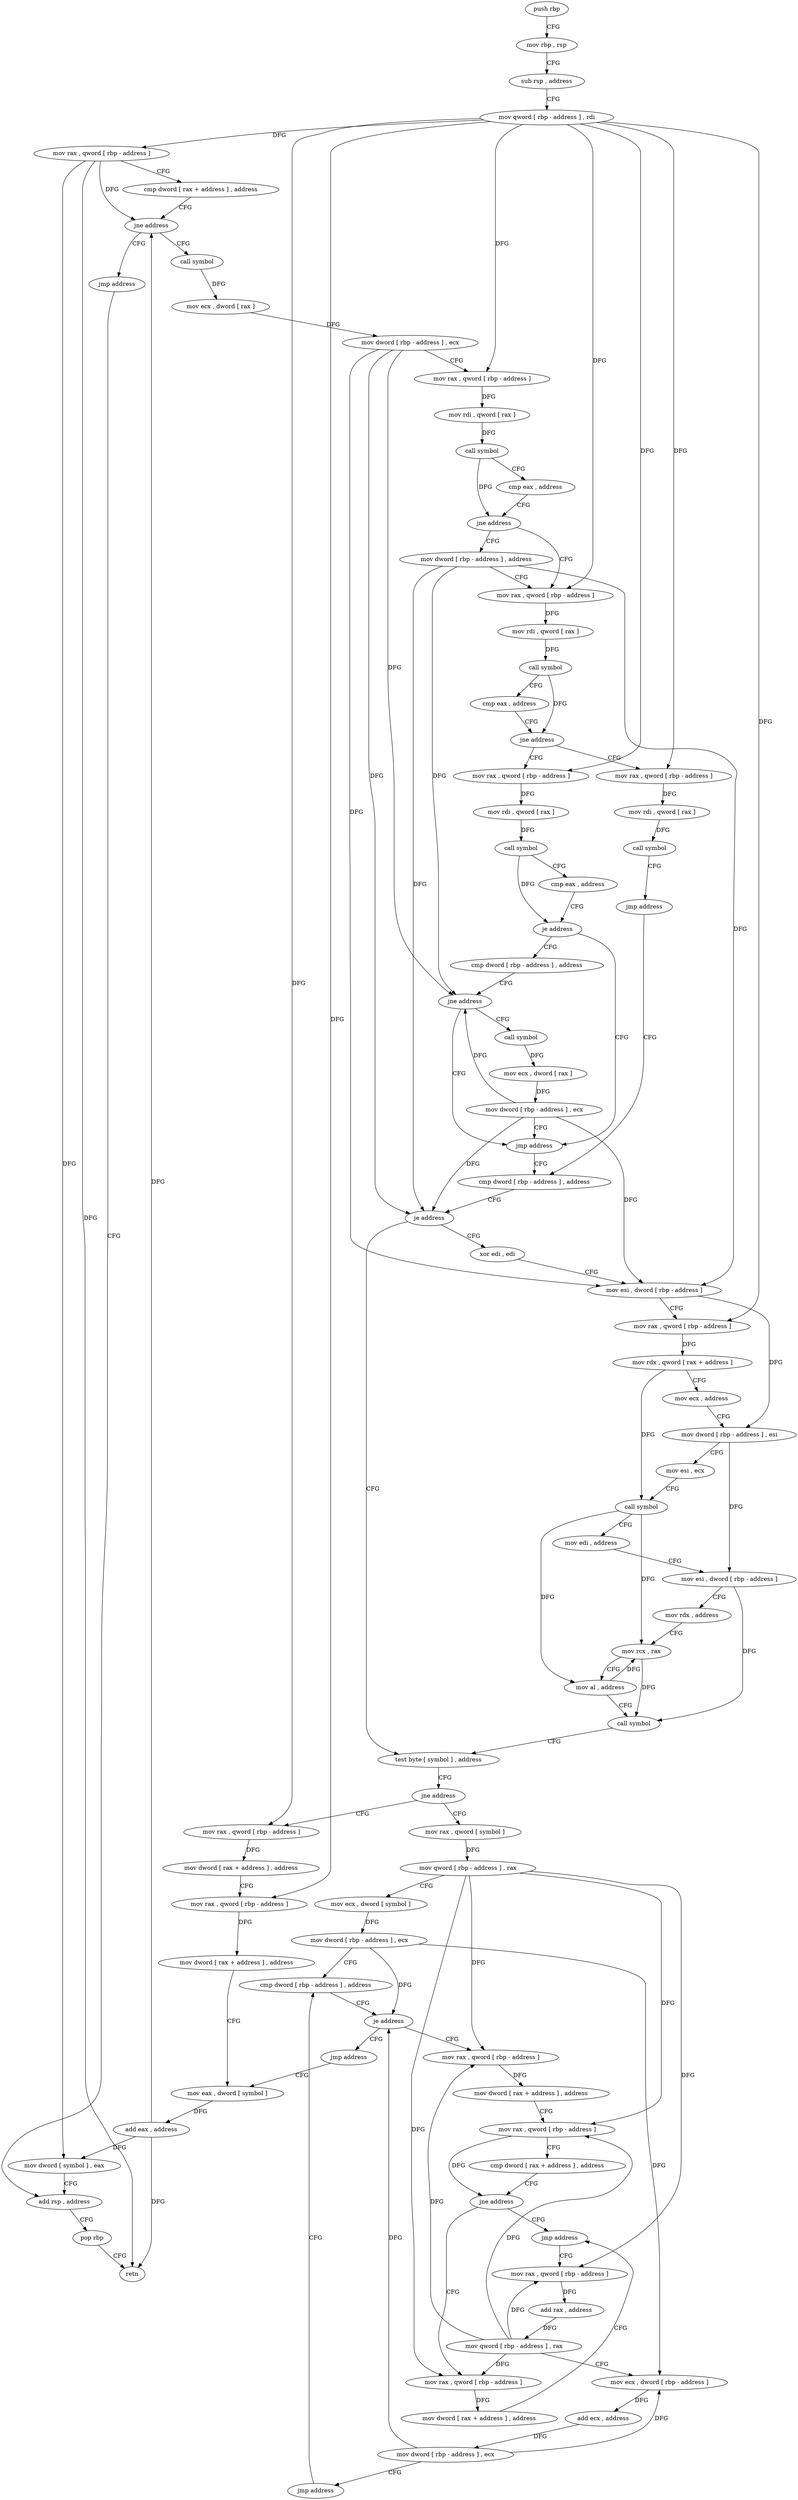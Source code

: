 digraph "func" {
"4233344" [label = "push rbp" ]
"4233345" [label = "mov rbp , rsp" ]
"4233348" [label = "sub rsp , address" ]
"4233352" [label = "mov qword [ rbp - address ] , rdi" ]
"4233356" [label = "mov rax , qword [ rbp - address ]" ]
"4233360" [label = "cmp dword [ rax + address ] , address" ]
"4233364" [label = "jne address" ]
"4233375" [label = "call symbol" ]
"4233370" [label = "jmp address" ]
"4233380" [label = "mov ecx , dword [ rax ]" ]
"4233382" [label = "mov dword [ rbp - address ] , ecx" ]
"4233385" [label = "mov rax , qword [ rbp - address ]" ]
"4233389" [label = "mov rdi , qword [ rax ]" ]
"4233392" [label = "call symbol" ]
"4233397" [label = "cmp eax , address" ]
"4233400" [label = "jne address" ]
"4233413" [label = "mov rax , qword [ rbp - address ]" ]
"4233406" [label = "mov dword [ rbp - address ] , address" ]
"4233722" [label = "add rsp , address" ]
"4233417" [label = "mov rdi , qword [ rax ]" ]
"4233420" [label = "call symbol" ]
"4233425" [label = "cmp eax , address" ]
"4233428" [label = "jne address" ]
"4233451" [label = "mov rax , qword [ rbp - address ]" ]
"4233434" [label = "mov rax , qword [ rbp - address ]" ]
"4233726" [label = "pop rbp" ]
"4233727" [label = "retn" ]
"4233455" [label = "mov rdi , qword [ rax ]" ]
"4233458" [label = "call symbol" ]
"4233463" [label = "cmp eax , address" ]
"4233466" [label = "je address" ]
"4233492" [label = "jmp address" ]
"4233472" [label = "cmp dword [ rbp - address ] , address" ]
"4233438" [label = "mov rdi , qword [ rax ]" ]
"4233441" [label = "call symbol" ]
"4233446" [label = "jmp address" ]
"4233497" [label = "cmp dword [ rbp - address ] , address" ]
"4233476" [label = "jne address" ]
"4233482" [label = "call symbol" ]
"4233501" [label = "je address" ]
"4233563" [label = "test byte [ symbol ] , address" ]
"4233507" [label = "xor edi , edi" ]
"4233487" [label = "mov ecx , dword [ rax ]" ]
"4233489" [label = "mov dword [ rbp - address ] , ecx" ]
"4233571" [label = "jne address" ]
"4233683" [label = "mov rax , qword [ rbp - address ]" ]
"4233577" [label = "mov rax , qword [ symbol ]" ]
"4233509" [label = "mov esi , dword [ rbp - address ]" ]
"4233512" [label = "mov rax , qword [ rbp - address ]" ]
"4233516" [label = "mov rdx , qword [ rax + address ]" ]
"4233520" [label = "mov ecx , address" ]
"4233525" [label = "mov dword [ rbp - address ] , esi" ]
"4233528" [label = "mov esi , ecx" ]
"4233530" [label = "call symbol" ]
"4233535" [label = "mov edi , address" ]
"4233540" [label = "mov esi , dword [ rbp - address ]" ]
"4233543" [label = "mov rdx , address" ]
"4233553" [label = "mov rcx , rax" ]
"4233556" [label = "mov al , address" ]
"4233558" [label = "call symbol" ]
"4233687" [label = "mov dword [ rax + address ] , address" ]
"4233694" [label = "mov rax , qword [ rbp - address ]" ]
"4233698" [label = "mov dword [ rax + address ] , address" ]
"4233705" [label = "mov eax , dword [ symbol ]" ]
"4233585" [label = "mov qword [ rbp - address ] , rax" ]
"4233589" [label = "mov ecx , dword [ symbol ]" ]
"4233596" [label = "mov dword [ rbp - address ] , ecx" ]
"4233599" [label = "cmp dword [ rbp - address ] , address" ]
"4233678" [label = "jmp address" ]
"4233609" [label = "mov rax , qword [ rbp - address ]" ]
"4233613" [label = "mov dword [ rax + address ] , address" ]
"4233620" [label = "mov rax , qword [ rbp - address ]" ]
"4233624" [label = "cmp dword [ rax + address ] , address" ]
"4233628" [label = "jne address" ]
"4233645" [label = "jmp address" ]
"4233634" [label = "mov rax , qword [ rbp - address ]" ]
"4233712" [label = "add eax , address" ]
"4233715" [label = "mov dword [ symbol ] , eax" ]
"4233650" [label = "mov rax , qword [ rbp - address ]" ]
"4233638" [label = "mov dword [ rax + address ] , address" ]
"4233654" [label = "add rax , address" ]
"4233660" [label = "mov qword [ rbp - address ] , rax" ]
"4233664" [label = "mov ecx , dword [ rbp - address ]" ]
"4233667" [label = "add ecx , address" ]
"4233670" [label = "mov dword [ rbp - address ] , ecx" ]
"4233673" [label = "jmp address" ]
"4233603" [label = "je address" ]
"4233344" -> "4233345" [ label = "CFG" ]
"4233345" -> "4233348" [ label = "CFG" ]
"4233348" -> "4233352" [ label = "CFG" ]
"4233352" -> "4233356" [ label = "DFG" ]
"4233352" -> "4233385" [ label = "DFG" ]
"4233352" -> "4233413" [ label = "DFG" ]
"4233352" -> "4233451" [ label = "DFG" ]
"4233352" -> "4233434" [ label = "DFG" ]
"4233352" -> "4233512" [ label = "DFG" ]
"4233352" -> "4233683" [ label = "DFG" ]
"4233352" -> "4233694" [ label = "DFG" ]
"4233356" -> "4233360" [ label = "CFG" ]
"4233356" -> "4233364" [ label = "DFG" ]
"4233356" -> "4233727" [ label = "DFG" ]
"4233356" -> "4233715" [ label = "DFG" ]
"4233360" -> "4233364" [ label = "CFG" ]
"4233364" -> "4233375" [ label = "CFG" ]
"4233364" -> "4233370" [ label = "CFG" ]
"4233375" -> "4233380" [ label = "DFG" ]
"4233370" -> "4233722" [ label = "CFG" ]
"4233380" -> "4233382" [ label = "DFG" ]
"4233382" -> "4233385" [ label = "CFG" ]
"4233382" -> "4233476" [ label = "DFG" ]
"4233382" -> "4233501" [ label = "DFG" ]
"4233382" -> "4233509" [ label = "DFG" ]
"4233385" -> "4233389" [ label = "DFG" ]
"4233389" -> "4233392" [ label = "DFG" ]
"4233392" -> "4233397" [ label = "CFG" ]
"4233392" -> "4233400" [ label = "DFG" ]
"4233397" -> "4233400" [ label = "CFG" ]
"4233400" -> "4233413" [ label = "CFG" ]
"4233400" -> "4233406" [ label = "CFG" ]
"4233413" -> "4233417" [ label = "DFG" ]
"4233406" -> "4233413" [ label = "CFG" ]
"4233406" -> "4233476" [ label = "DFG" ]
"4233406" -> "4233501" [ label = "DFG" ]
"4233406" -> "4233509" [ label = "DFG" ]
"4233722" -> "4233726" [ label = "CFG" ]
"4233417" -> "4233420" [ label = "DFG" ]
"4233420" -> "4233425" [ label = "CFG" ]
"4233420" -> "4233428" [ label = "DFG" ]
"4233425" -> "4233428" [ label = "CFG" ]
"4233428" -> "4233451" [ label = "CFG" ]
"4233428" -> "4233434" [ label = "CFG" ]
"4233451" -> "4233455" [ label = "DFG" ]
"4233434" -> "4233438" [ label = "DFG" ]
"4233726" -> "4233727" [ label = "CFG" ]
"4233455" -> "4233458" [ label = "DFG" ]
"4233458" -> "4233463" [ label = "CFG" ]
"4233458" -> "4233466" [ label = "DFG" ]
"4233463" -> "4233466" [ label = "CFG" ]
"4233466" -> "4233492" [ label = "CFG" ]
"4233466" -> "4233472" [ label = "CFG" ]
"4233492" -> "4233497" [ label = "CFG" ]
"4233472" -> "4233476" [ label = "CFG" ]
"4233438" -> "4233441" [ label = "DFG" ]
"4233441" -> "4233446" [ label = "CFG" ]
"4233446" -> "4233497" [ label = "CFG" ]
"4233497" -> "4233501" [ label = "CFG" ]
"4233476" -> "4233492" [ label = "CFG" ]
"4233476" -> "4233482" [ label = "CFG" ]
"4233482" -> "4233487" [ label = "DFG" ]
"4233501" -> "4233563" [ label = "CFG" ]
"4233501" -> "4233507" [ label = "CFG" ]
"4233563" -> "4233571" [ label = "CFG" ]
"4233507" -> "4233509" [ label = "CFG" ]
"4233487" -> "4233489" [ label = "DFG" ]
"4233489" -> "4233492" [ label = "CFG" ]
"4233489" -> "4233476" [ label = "DFG" ]
"4233489" -> "4233501" [ label = "DFG" ]
"4233489" -> "4233509" [ label = "DFG" ]
"4233571" -> "4233683" [ label = "CFG" ]
"4233571" -> "4233577" [ label = "CFG" ]
"4233683" -> "4233687" [ label = "DFG" ]
"4233577" -> "4233585" [ label = "DFG" ]
"4233509" -> "4233512" [ label = "CFG" ]
"4233509" -> "4233525" [ label = "DFG" ]
"4233512" -> "4233516" [ label = "DFG" ]
"4233516" -> "4233520" [ label = "CFG" ]
"4233516" -> "4233530" [ label = "DFG" ]
"4233520" -> "4233525" [ label = "CFG" ]
"4233525" -> "4233528" [ label = "CFG" ]
"4233525" -> "4233540" [ label = "DFG" ]
"4233528" -> "4233530" [ label = "CFG" ]
"4233530" -> "4233535" [ label = "CFG" ]
"4233530" -> "4233553" [ label = "DFG" ]
"4233530" -> "4233556" [ label = "DFG" ]
"4233535" -> "4233540" [ label = "CFG" ]
"4233540" -> "4233543" [ label = "CFG" ]
"4233540" -> "4233558" [ label = "DFG" ]
"4233543" -> "4233553" [ label = "CFG" ]
"4233553" -> "4233556" [ label = "CFG" ]
"4233553" -> "4233558" [ label = "DFG" ]
"4233556" -> "4233558" [ label = "CFG" ]
"4233556" -> "4233553" [ label = "DFG" ]
"4233558" -> "4233563" [ label = "CFG" ]
"4233687" -> "4233694" [ label = "CFG" ]
"4233694" -> "4233698" [ label = "DFG" ]
"4233698" -> "4233705" [ label = "CFG" ]
"4233705" -> "4233712" [ label = "DFG" ]
"4233585" -> "4233589" [ label = "CFG" ]
"4233585" -> "4233609" [ label = "DFG" ]
"4233585" -> "4233620" [ label = "DFG" ]
"4233585" -> "4233634" [ label = "DFG" ]
"4233585" -> "4233650" [ label = "DFG" ]
"4233589" -> "4233596" [ label = "DFG" ]
"4233596" -> "4233599" [ label = "CFG" ]
"4233596" -> "4233603" [ label = "DFG" ]
"4233596" -> "4233664" [ label = "DFG" ]
"4233599" -> "4233603" [ label = "CFG" ]
"4233678" -> "4233705" [ label = "CFG" ]
"4233609" -> "4233613" [ label = "DFG" ]
"4233613" -> "4233620" [ label = "CFG" ]
"4233620" -> "4233624" [ label = "CFG" ]
"4233620" -> "4233628" [ label = "DFG" ]
"4233624" -> "4233628" [ label = "CFG" ]
"4233628" -> "4233645" [ label = "CFG" ]
"4233628" -> "4233634" [ label = "CFG" ]
"4233645" -> "4233650" [ label = "CFG" ]
"4233634" -> "4233638" [ label = "DFG" ]
"4233712" -> "4233715" [ label = "DFG" ]
"4233712" -> "4233364" [ label = "DFG" ]
"4233712" -> "4233727" [ label = "DFG" ]
"4233715" -> "4233722" [ label = "CFG" ]
"4233650" -> "4233654" [ label = "DFG" ]
"4233638" -> "4233645" [ label = "CFG" ]
"4233654" -> "4233660" [ label = "DFG" ]
"4233660" -> "4233664" [ label = "CFG" ]
"4233660" -> "4233609" [ label = "DFG" ]
"4233660" -> "4233620" [ label = "DFG" ]
"4233660" -> "4233634" [ label = "DFG" ]
"4233660" -> "4233650" [ label = "DFG" ]
"4233664" -> "4233667" [ label = "DFG" ]
"4233667" -> "4233670" [ label = "DFG" ]
"4233670" -> "4233673" [ label = "CFG" ]
"4233670" -> "4233603" [ label = "DFG" ]
"4233670" -> "4233664" [ label = "DFG" ]
"4233673" -> "4233599" [ label = "CFG" ]
"4233603" -> "4233678" [ label = "CFG" ]
"4233603" -> "4233609" [ label = "CFG" ]
}

